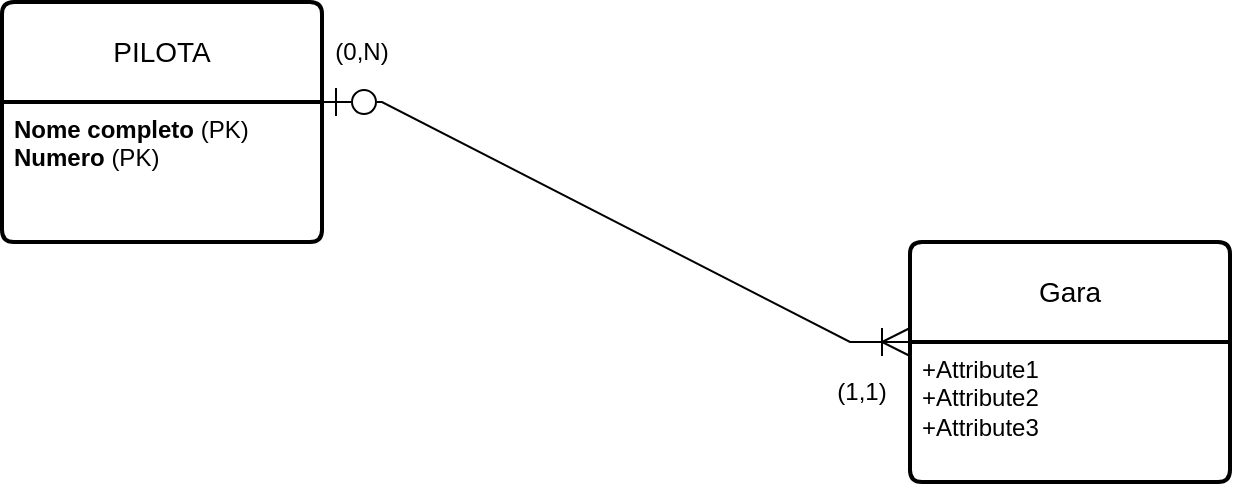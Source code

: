 <mxfile version="24.7.17">
  <diagram name="Pagina-1" id="geQ5Cje66ThHStw78OaQ">
    <mxGraphModel dx="1624" dy="472" grid="1" gridSize="10" guides="1" tooltips="1" connect="1" arrows="1" fold="1" page="1" pageScale="1" pageWidth="827" pageHeight="1169" math="0" shadow="0">
      <root>
        <mxCell id="0" />
        <mxCell id="1" parent="0" />
        <mxCell id="uXv2pCoeqToLlsJ_iTNw-1" value="PILOTA" style="swimlane;childLayout=stackLayout;horizontal=1;startSize=50;horizontalStack=0;rounded=1;fontSize=14;fontStyle=0;strokeWidth=2;resizeParent=0;resizeLast=1;shadow=0;dashed=0;align=center;arcSize=4;whiteSpace=wrap;html=1;" vertex="1" parent="1">
          <mxGeometry x="-40" y="80" width="160" height="120" as="geometry" />
        </mxCell>
        <mxCell id="uXv2pCoeqToLlsJ_iTNw-2" value="&lt;b&gt;Nome completo &lt;/b&gt;(PK)&lt;div&gt;&lt;b&gt;Numero &lt;/b&gt;(PK)&lt;/div&gt;" style="align=left;strokeColor=none;fillColor=none;spacingLeft=4;fontSize=12;verticalAlign=top;resizable=0;rotatable=0;part=1;html=1;" vertex="1" parent="uXv2pCoeqToLlsJ_iTNw-1">
          <mxGeometry y="50" width="160" height="70" as="geometry" />
        </mxCell>
        <mxCell id="uXv2pCoeqToLlsJ_iTNw-3" value="" style="edgeStyle=entityRelationEdgeStyle;fontSize=12;html=1;endArrow=ERoneToMany;startArrow=ERzeroToOne;rounded=0;targetPerimeterSpacing=0;jumpStyle=none;startFill=0;endFill=0;exitX=1;exitY=0;exitDx=0;exitDy=0;endSize=12;startSize=12;entryX=0;entryY=0;entryDx=0;entryDy=0;" edge="1" parent="1" target="uXv2pCoeqToLlsJ_iTNw-9">
          <mxGeometry width="100" height="100" relative="1" as="geometry">
            <mxPoint x="120" y="130" as="sourcePoint" />
            <mxPoint x="410" y="260" as="targetPoint" />
            <Array as="points">
              <mxPoint x="20" y="-100" />
            </Array>
          </mxGeometry>
        </mxCell>
        <mxCell id="uXv2pCoeqToLlsJ_iTNw-8" value="Gara" style="swimlane;childLayout=stackLayout;horizontal=1;startSize=50;horizontalStack=0;rounded=1;fontSize=14;fontStyle=0;strokeWidth=2;resizeParent=0;resizeLast=1;shadow=0;dashed=0;align=center;arcSize=4;whiteSpace=wrap;html=1;" vertex="1" parent="1">
          <mxGeometry x="414" y="200" width="160" height="120" as="geometry" />
        </mxCell>
        <mxCell id="uXv2pCoeqToLlsJ_iTNw-9" value="+Attribute1&#xa;+Attribute2&#xa;+Attribute3" style="align=left;strokeColor=none;fillColor=none;spacingLeft=4;fontSize=12;verticalAlign=top;resizable=0;rotatable=0;part=1;html=1;" vertex="1" parent="uXv2pCoeqToLlsJ_iTNw-8">
          <mxGeometry y="50" width="160" height="70" as="geometry" />
        </mxCell>
        <mxCell id="uXv2pCoeqToLlsJ_iTNw-10" value="(0,N)" style="text;html=1;align=center;verticalAlign=middle;whiteSpace=wrap;rounded=0;" vertex="1" parent="1">
          <mxGeometry x="110" y="90" width="60" height="30" as="geometry" />
        </mxCell>
        <mxCell id="uXv2pCoeqToLlsJ_iTNw-11" value="(1,1)" style="text;html=1;align=center;verticalAlign=middle;whiteSpace=wrap;rounded=0;" vertex="1" parent="1">
          <mxGeometry x="360" y="260" width="60" height="30" as="geometry" />
        </mxCell>
      </root>
    </mxGraphModel>
  </diagram>
</mxfile>
